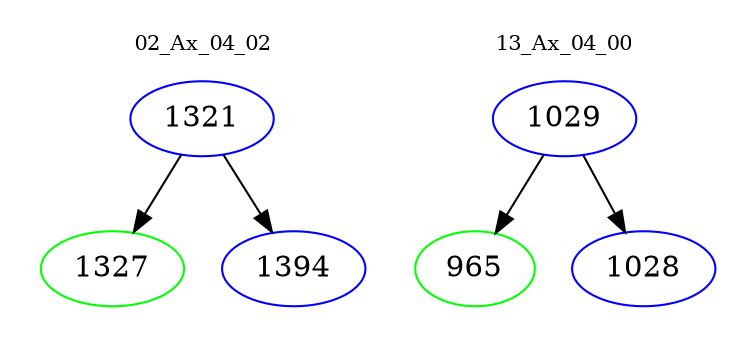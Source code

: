 digraph{
subgraph cluster_0 {
color = white
label = "02_Ax_04_02";
fontsize=10;
T0_1321 [label="1321", color="blue"]
T0_1321 -> T0_1327 [color="black"]
T0_1327 [label="1327", color="green"]
T0_1321 -> T0_1394 [color="black"]
T0_1394 [label="1394", color="blue"]
}
subgraph cluster_1 {
color = white
label = "13_Ax_04_00";
fontsize=10;
T1_1029 [label="1029", color="blue"]
T1_1029 -> T1_965 [color="black"]
T1_965 [label="965", color="green"]
T1_1029 -> T1_1028 [color="black"]
T1_1028 [label="1028", color="blue"]
}
}
